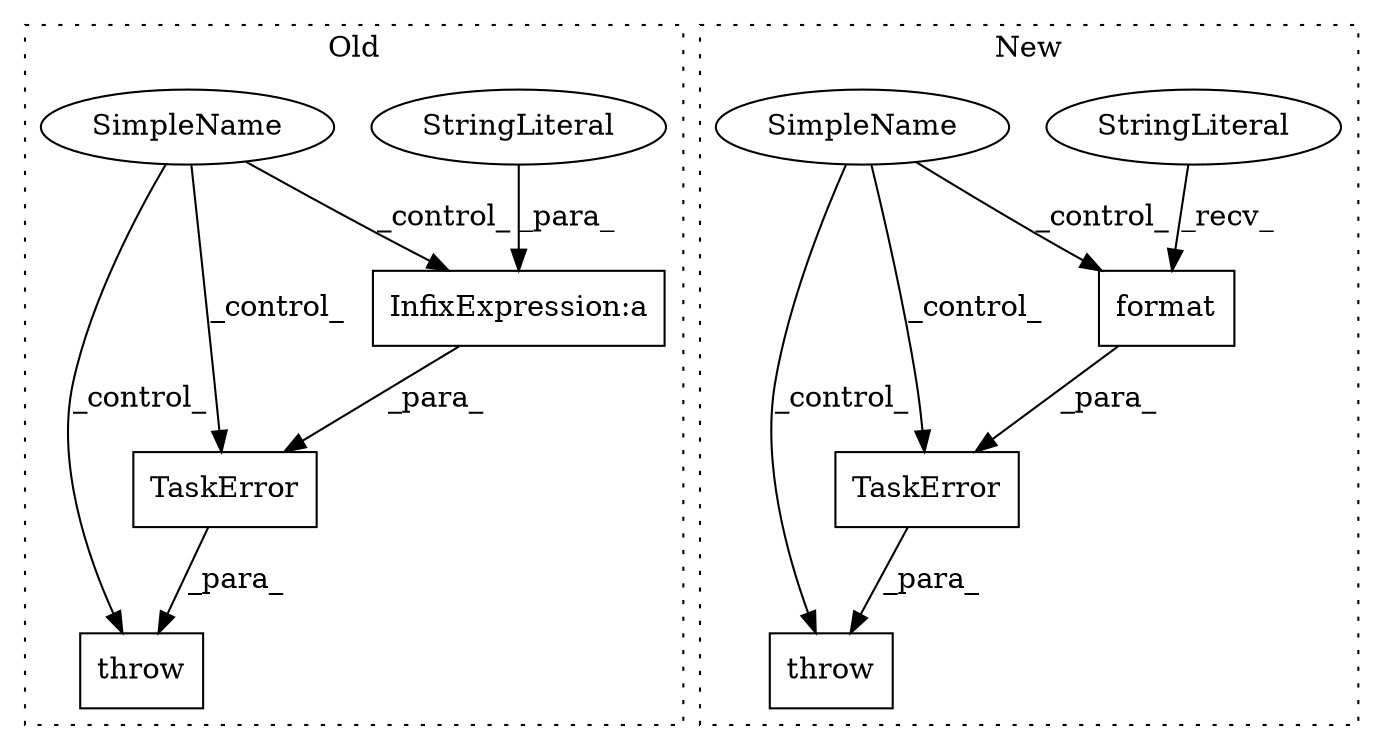 digraph G {
subgraph cluster0 {
1 [label="throw" a="53" s="11624" l="6" shape="box"];
4 [label="TaskError" a="32" s="11630,11753" l="10,1" shape="box"];
7 [label="InfixExpression:a" a="27" s="11740" l="3" shape="box"];
8 [label="StringLiteral" a="45" s="11743" l="10" shape="ellipse"];
10 [label="SimpleName" a="42" s="" l="" shape="ellipse"];
label = "Old";
style="dotted";
}
subgraph cluster1 {
2 [label="TaskError" a="32" s="12795,12919" l="10,1" shape="box"];
3 [label="throw" a="53" s="12789" l="6" shape="box"];
5 [label="format" a="32" s="12907,12918" l="7,1" shape="box"];
6 [label="StringLiteral" a="45" s="12805" l="101" shape="ellipse"];
9 [label="SimpleName" a="42" s="" l="" shape="ellipse"];
label = "New";
style="dotted";
}
2 -> 3 [label="_para_"];
4 -> 1 [label="_para_"];
5 -> 2 [label="_para_"];
6 -> 5 [label="_recv_"];
7 -> 4 [label="_para_"];
8 -> 7 [label="_para_"];
9 -> 3 [label="_control_"];
9 -> 5 [label="_control_"];
9 -> 2 [label="_control_"];
10 -> 1 [label="_control_"];
10 -> 4 [label="_control_"];
10 -> 7 [label="_control_"];
}